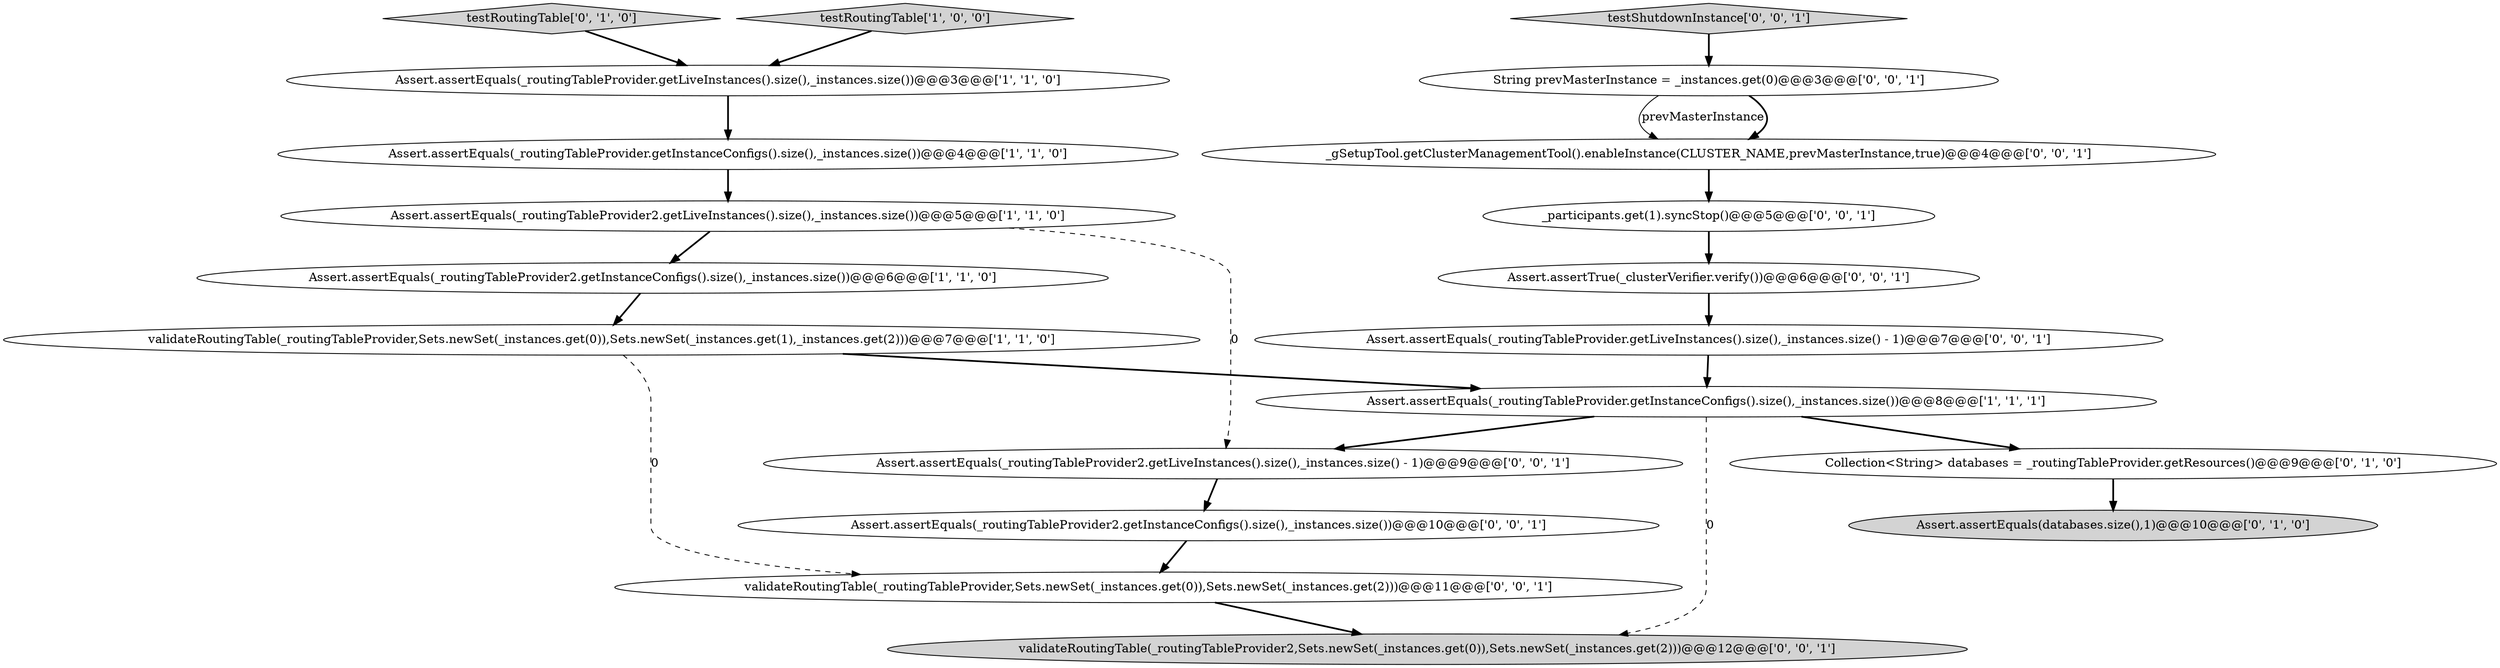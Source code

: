 digraph {
3 [style = filled, label = "Assert.assertEquals(_routingTableProvider2.getInstanceConfigs().size(),_instances.size())@@@6@@@['1', '1', '0']", fillcolor = white, shape = ellipse image = "AAA0AAABBB1BBB"];
4 [style = filled, label = "testRoutingTable['1', '0', '0']", fillcolor = lightgray, shape = diamond image = "AAA0AAABBB1BBB"];
17 [style = filled, label = "Assert.assertEquals(_routingTableProvider2.getInstanceConfigs().size(),_instances.size())@@@10@@@['0', '0', '1']", fillcolor = white, shape = ellipse image = "AAA0AAABBB3BBB"];
6 [style = filled, label = "Assert.assertEquals(_routingTableProvider.getInstanceConfigs().size(),_instances.size())@@@8@@@['1', '1', '1']", fillcolor = white, shape = ellipse image = "AAA0AAABBB1BBB"];
2 [style = filled, label = "validateRoutingTable(_routingTableProvider,Sets.newSet(_instances.get(0)),Sets.newSet(_instances.get(1),_instances.get(2)))@@@7@@@['1', '1', '0']", fillcolor = white, shape = ellipse image = "AAA0AAABBB1BBB"];
14 [style = filled, label = "Assert.assertEquals(_routingTableProvider2.getLiveInstances().size(),_instances.size() - 1)@@@9@@@['0', '0', '1']", fillcolor = white, shape = ellipse image = "AAA0AAABBB3BBB"];
15 [style = filled, label = "validateRoutingTable(_routingTableProvider2,Sets.newSet(_instances.get(0)),Sets.newSet(_instances.get(2)))@@@12@@@['0', '0', '1']", fillcolor = lightgray, shape = ellipse image = "AAA0AAABBB3BBB"];
0 [style = filled, label = "Assert.assertEquals(_routingTableProvider.getLiveInstances().size(),_instances.size())@@@3@@@['1', '1', '0']", fillcolor = white, shape = ellipse image = "AAA0AAABBB1BBB"];
8 [style = filled, label = "Collection<String> databases = _routingTableProvider.getResources()@@@9@@@['0', '1', '0']", fillcolor = white, shape = ellipse image = "AAA1AAABBB2BBB"];
13 [style = filled, label = "Assert.assertTrue(_clusterVerifier.verify())@@@6@@@['0', '0', '1']", fillcolor = white, shape = ellipse image = "AAA0AAABBB3BBB"];
18 [style = filled, label = "validateRoutingTable(_routingTableProvider,Sets.newSet(_instances.get(0)),Sets.newSet(_instances.get(2)))@@@11@@@['0', '0', '1']", fillcolor = white, shape = ellipse image = "AAA0AAABBB3BBB"];
16 [style = filled, label = "testShutdownInstance['0', '0', '1']", fillcolor = lightgray, shape = diamond image = "AAA0AAABBB3BBB"];
5 [style = filled, label = "Assert.assertEquals(_routingTableProvider.getInstanceConfigs().size(),_instances.size())@@@4@@@['1', '1', '0']", fillcolor = white, shape = ellipse image = "AAA0AAABBB1BBB"];
10 [style = filled, label = "_participants.get(1).syncStop()@@@5@@@['0', '0', '1']", fillcolor = white, shape = ellipse image = "AAA0AAABBB3BBB"];
11 [style = filled, label = "_gSetupTool.getClusterManagementTool().enableInstance(CLUSTER_NAME,prevMasterInstance,true)@@@4@@@['0', '0', '1']", fillcolor = white, shape = ellipse image = "AAA0AAABBB3BBB"];
1 [style = filled, label = "Assert.assertEquals(_routingTableProvider2.getLiveInstances().size(),_instances.size())@@@5@@@['1', '1', '0']", fillcolor = white, shape = ellipse image = "AAA0AAABBB1BBB"];
9 [style = filled, label = "testRoutingTable['0', '1', '0']", fillcolor = lightgray, shape = diamond image = "AAA0AAABBB2BBB"];
7 [style = filled, label = "Assert.assertEquals(databases.size(),1)@@@10@@@['0', '1', '0']", fillcolor = lightgray, shape = ellipse image = "AAA1AAABBB2BBB"];
12 [style = filled, label = "Assert.assertEquals(_routingTableProvider.getLiveInstances().size(),_instances.size() - 1)@@@7@@@['0', '0', '1']", fillcolor = white, shape = ellipse image = "AAA0AAABBB3BBB"];
19 [style = filled, label = "String prevMasterInstance = _instances.get(0)@@@3@@@['0', '0', '1']", fillcolor = white, shape = ellipse image = "AAA0AAABBB3BBB"];
14->17 [style = bold, label=""];
3->2 [style = bold, label=""];
17->18 [style = bold, label=""];
5->1 [style = bold, label=""];
16->19 [style = bold, label=""];
1->14 [style = dashed, label="0"];
2->18 [style = dashed, label="0"];
9->0 [style = bold, label=""];
6->8 [style = bold, label=""];
13->12 [style = bold, label=""];
1->3 [style = bold, label=""];
11->10 [style = bold, label=""];
6->14 [style = bold, label=""];
19->11 [style = solid, label="prevMasterInstance"];
19->11 [style = bold, label=""];
10->13 [style = bold, label=""];
2->6 [style = bold, label=""];
8->7 [style = bold, label=""];
6->15 [style = dashed, label="0"];
0->5 [style = bold, label=""];
4->0 [style = bold, label=""];
12->6 [style = bold, label=""];
18->15 [style = bold, label=""];
}
